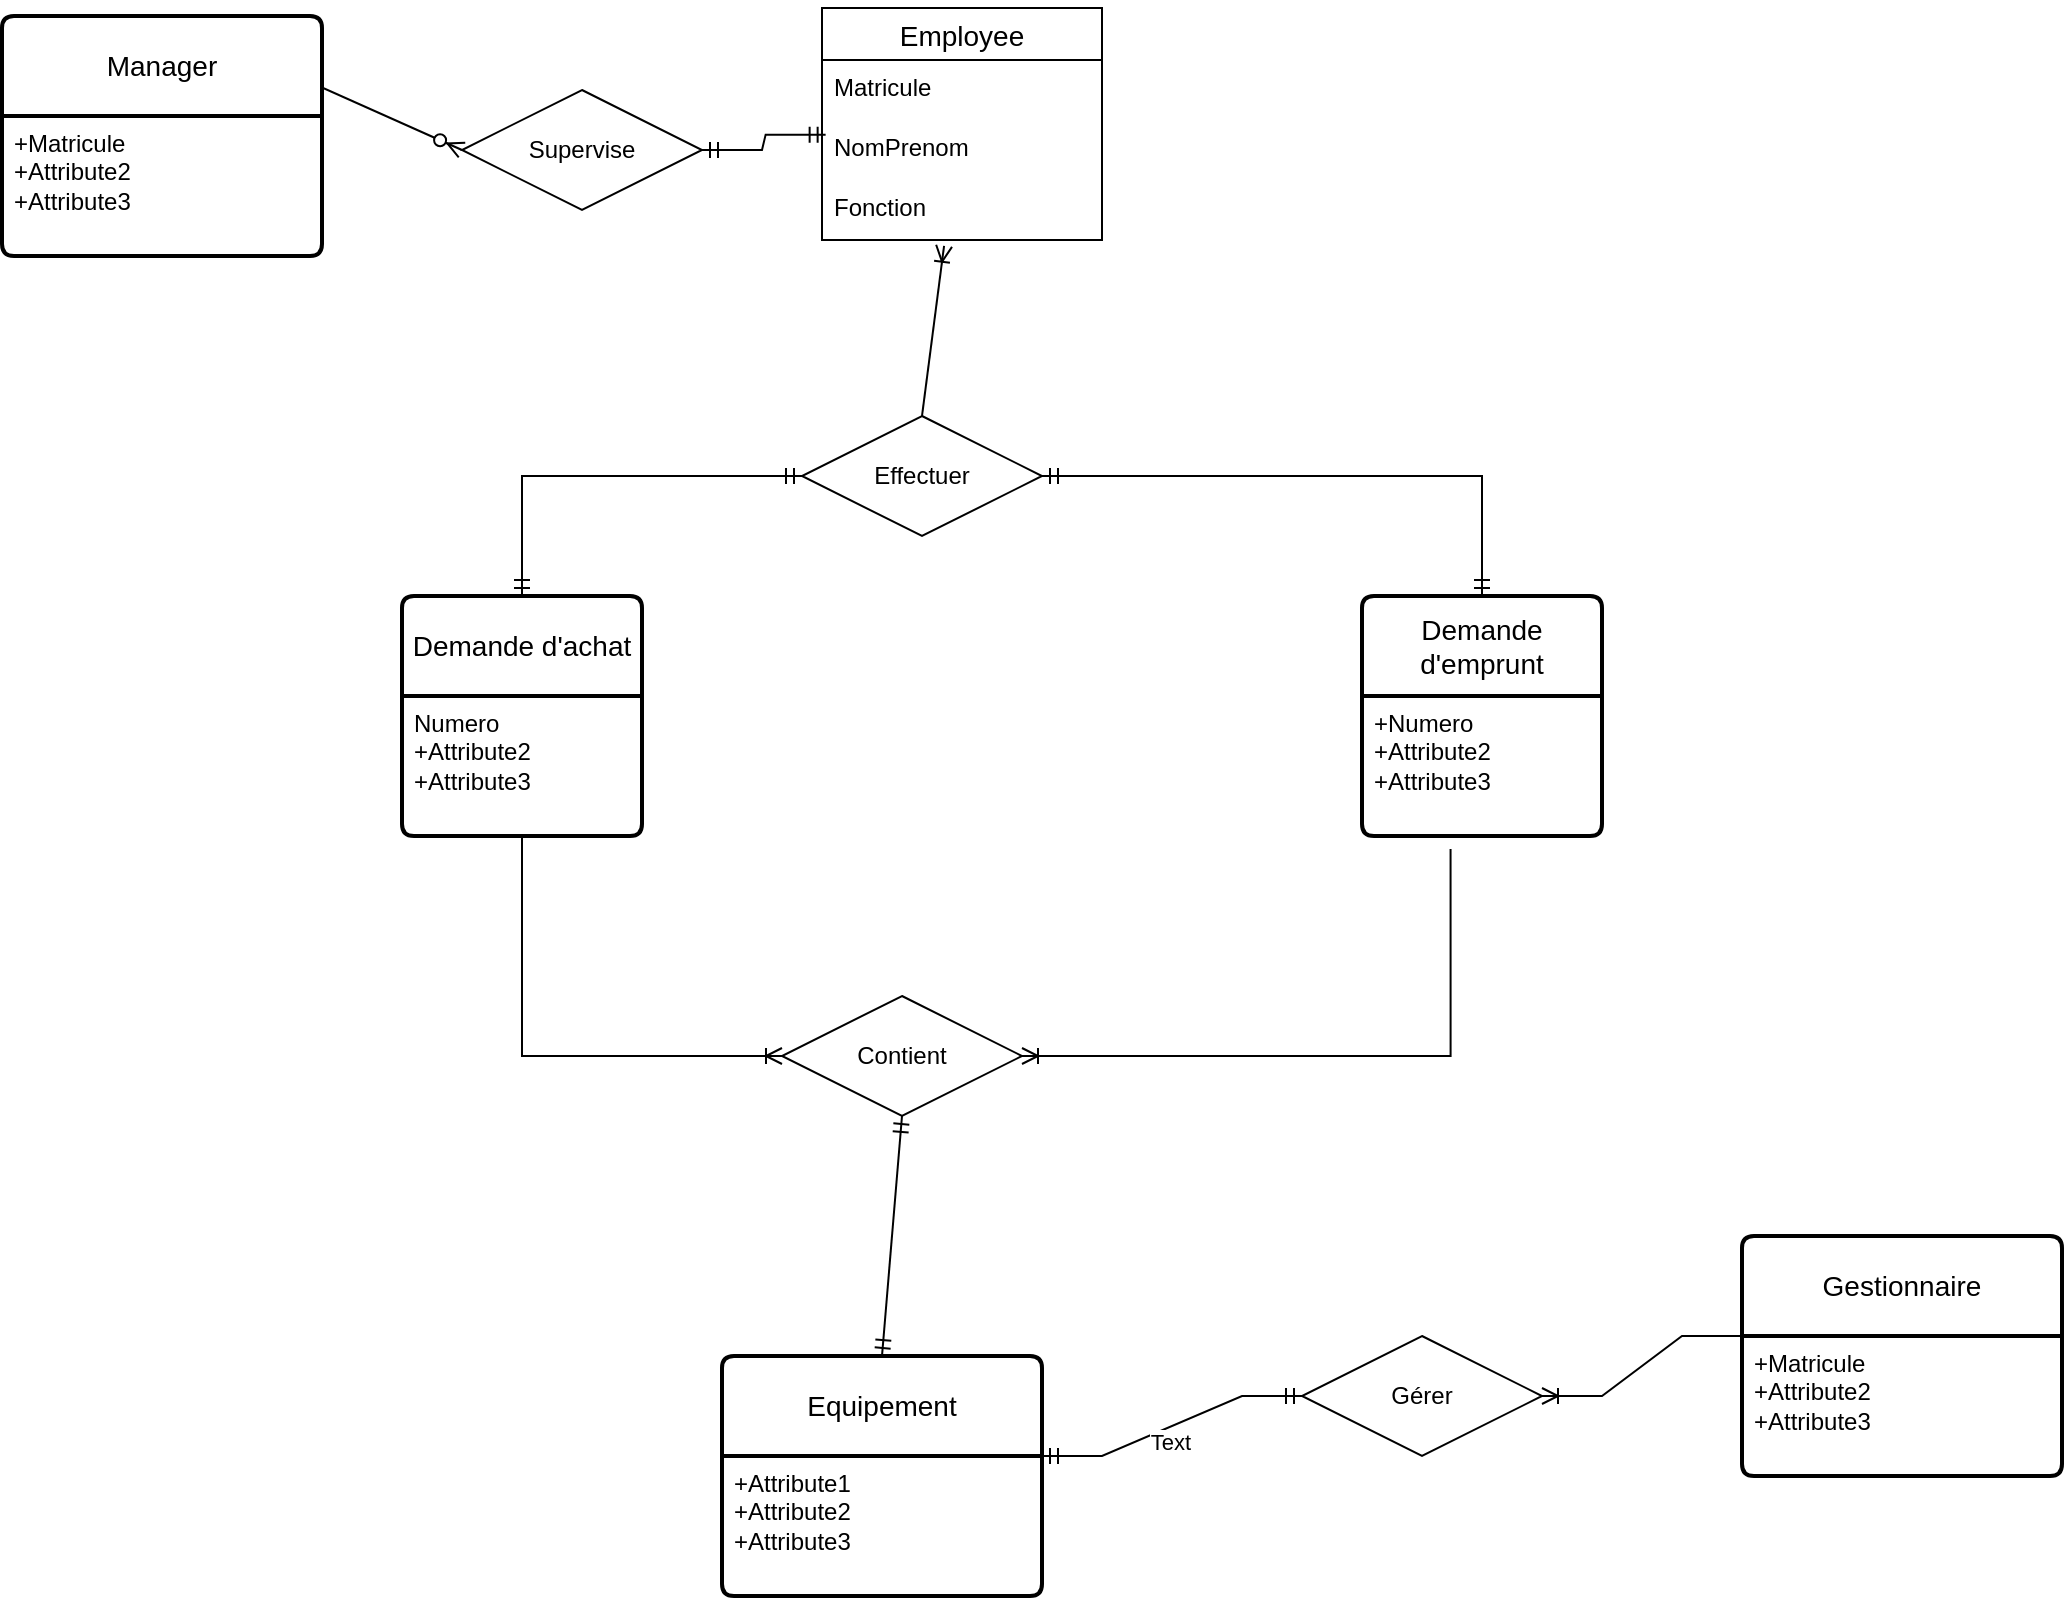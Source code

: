 <mxfile version="24.3.1" type="github">
  <diagram name="Page-1" id="dTwODdr_KU7sFRWjOcD7">
    <mxGraphModel dx="2121" dy="856" grid="1" gridSize="10" guides="1" tooltips="1" connect="1" arrows="1" fold="1" page="1" pageScale="1" pageWidth="850" pageHeight="1100" background="none" math="0" shadow="0">
      <root>
        <mxCell id="0" />
        <mxCell id="1" parent="0" />
        <mxCell id="AOzQW0LnqHQ_CL77eaXY-1" value="Supervise" style="shape=rhombus;perimeter=rhombusPerimeter;whiteSpace=wrap;html=1;align=center;" vertex="1" parent="1">
          <mxGeometry x="230" y="77" width="120" height="60" as="geometry" />
        </mxCell>
        <mxCell id="AOzQW0LnqHQ_CL77eaXY-2" value="" style="fontSize=12;html=1;endArrow=ERzeroToMany;endFill=1;rounded=0;exitX=0.5;exitY=0;exitDx=0;exitDy=0;entryX=0;entryY=0.5;entryDx=0;entryDy=0;" edge="1" parent="1" source="AOzQW0LnqHQ_CL77eaXY-31" target="AOzQW0LnqHQ_CL77eaXY-1">
          <mxGeometry width="100" height="100" relative="1" as="geometry">
            <mxPoint x="310" y="300" as="sourcePoint" />
            <mxPoint x="410" y="200" as="targetPoint" />
          </mxGeometry>
        </mxCell>
        <mxCell id="AOzQW0LnqHQ_CL77eaXY-3" value="Employee" style="swimlane;fontStyle=0;childLayout=stackLayout;horizontal=1;startSize=26;horizontalStack=0;resizeParent=1;resizeParentMax=0;resizeLast=0;collapsible=1;marginBottom=0;align=center;fontSize=14;" vertex="1" parent="1">
          <mxGeometry x="410" y="36" width="140" height="116" as="geometry" />
        </mxCell>
        <mxCell id="AOzQW0LnqHQ_CL77eaXY-4" value="Matricule" style="text;strokeColor=none;fillColor=none;spacingLeft=4;spacingRight=4;overflow=hidden;rotatable=0;points=[[0,0.5],[1,0.5]];portConstraint=eastwest;fontSize=12;whiteSpace=wrap;html=1;" vertex="1" parent="AOzQW0LnqHQ_CL77eaXY-3">
          <mxGeometry y="26" width="140" height="30" as="geometry" />
        </mxCell>
        <mxCell id="AOzQW0LnqHQ_CL77eaXY-5" value="NomPrenom" style="text;strokeColor=none;fillColor=none;spacingLeft=4;spacingRight=4;overflow=hidden;rotatable=0;points=[[0,0.5],[1,0.5]];portConstraint=eastwest;fontSize=12;whiteSpace=wrap;html=1;" vertex="1" parent="AOzQW0LnqHQ_CL77eaXY-3">
          <mxGeometry y="56" width="140" height="30" as="geometry" />
        </mxCell>
        <mxCell id="AOzQW0LnqHQ_CL77eaXY-6" value="Fonction" style="text;strokeColor=none;fillColor=none;spacingLeft=4;spacingRight=4;overflow=hidden;rotatable=0;points=[[0,0.5],[1,0.5]];portConstraint=eastwest;fontSize=12;whiteSpace=wrap;html=1;" vertex="1" parent="AOzQW0LnqHQ_CL77eaXY-3">
          <mxGeometry y="86" width="140" height="30" as="geometry" />
        </mxCell>
        <mxCell id="AOzQW0LnqHQ_CL77eaXY-7" value="" style="edgeStyle=entityRelationEdgeStyle;fontSize=12;html=1;endArrow=ERmandOne;startArrow=ERmandOne;rounded=0;entryX=0.013;entryY=0.244;entryDx=0;entryDy=0;entryPerimeter=0;" edge="1" parent="1" source="AOzQW0LnqHQ_CL77eaXY-1" target="AOzQW0LnqHQ_CL77eaXY-5">
          <mxGeometry width="100" height="100" relative="1" as="geometry">
            <mxPoint x="310" y="300" as="sourcePoint" />
            <mxPoint x="410" y="200" as="targetPoint" />
          </mxGeometry>
        </mxCell>
        <mxCell id="AOzQW0LnqHQ_CL77eaXY-9" value="Effectuer" style="shape=rhombus;perimeter=rhombusPerimeter;whiteSpace=wrap;html=1;align=center;" vertex="1" parent="1">
          <mxGeometry x="400" y="240" width="120" height="60" as="geometry" />
        </mxCell>
        <mxCell id="AOzQW0LnqHQ_CL77eaXY-10" value="Demande d&#39;emprunt" style="swimlane;childLayout=stackLayout;horizontal=1;startSize=50;horizontalStack=0;rounded=1;fontSize=14;fontStyle=0;strokeWidth=2;resizeParent=0;resizeLast=1;shadow=0;dashed=0;align=center;arcSize=4;whiteSpace=wrap;html=1;" vertex="1" parent="1">
          <mxGeometry x="680" y="330" width="120" height="120" as="geometry" />
        </mxCell>
        <mxCell id="AOzQW0LnqHQ_CL77eaXY-11" value="+Numero&lt;br&gt;+Attribute2&lt;br&gt;+Attribute3" style="align=left;strokeColor=none;fillColor=none;spacingLeft=4;fontSize=12;verticalAlign=top;resizable=0;rotatable=0;part=1;html=1;" vertex="1" parent="AOzQW0LnqHQ_CL77eaXY-10">
          <mxGeometry y="50" width="120" height="70" as="geometry" />
        </mxCell>
        <mxCell id="AOzQW0LnqHQ_CL77eaXY-12" value="Demande d&#39;achat" style="swimlane;childLayout=stackLayout;horizontal=1;startSize=50;horizontalStack=0;rounded=1;fontSize=14;fontStyle=0;strokeWidth=2;resizeParent=0;resizeLast=1;shadow=0;dashed=0;align=center;arcSize=4;whiteSpace=wrap;html=1;" vertex="1" parent="1">
          <mxGeometry x="200" y="330" width="120" height="120" as="geometry" />
        </mxCell>
        <mxCell id="AOzQW0LnqHQ_CL77eaXY-13" value="Numero&lt;div&gt;+Attribute2&lt;br&gt;+Attribute3&lt;/div&gt;" style="align=left;strokeColor=none;fillColor=none;spacingLeft=4;fontSize=12;verticalAlign=top;resizable=0;rotatable=0;part=1;html=1;" vertex="1" parent="AOzQW0LnqHQ_CL77eaXY-12">
          <mxGeometry y="50" width="120" height="70" as="geometry" />
        </mxCell>
        <mxCell id="AOzQW0LnqHQ_CL77eaXY-14" value="" style="fontSize=12;html=1;endArrow=ERoneToMany;rounded=0;exitX=0.5;exitY=0;exitDx=0;exitDy=0;entryX=0.436;entryY=1.097;entryDx=0;entryDy=0;entryPerimeter=0;" edge="1" parent="1" source="AOzQW0LnqHQ_CL77eaXY-9" target="AOzQW0LnqHQ_CL77eaXY-6">
          <mxGeometry width="100" height="100" relative="1" as="geometry">
            <mxPoint x="440" y="236" as="sourcePoint" />
            <mxPoint x="460" y="171" as="targetPoint" />
          </mxGeometry>
        </mxCell>
        <mxCell id="AOzQW0LnqHQ_CL77eaXY-15" value="" style="edgeStyle=orthogonalEdgeStyle;fontSize=12;html=1;endArrow=ERmandOne;startArrow=ERmandOne;rounded=0;exitX=1;exitY=0.5;exitDx=0;exitDy=0;entryX=0.5;entryY=0;entryDx=0;entryDy=0;" edge="1" parent="1" source="AOzQW0LnqHQ_CL77eaXY-9" target="AOzQW0LnqHQ_CL77eaXY-10">
          <mxGeometry width="100" height="100" relative="1" as="geometry">
            <mxPoint x="540" y="245.0" as="sourcePoint" />
            <mxPoint x="680" y="310" as="targetPoint" />
          </mxGeometry>
        </mxCell>
        <mxCell id="AOzQW0LnqHQ_CL77eaXY-16" value="" style="edgeStyle=orthogonalEdgeStyle;fontSize=12;html=1;endArrow=ERmandOne;startArrow=ERmandOne;rounded=0;entryX=0.5;entryY=0;entryDx=0;entryDy=0;exitX=0;exitY=0.5;exitDx=0;exitDy=0;" edge="1" parent="1" source="AOzQW0LnqHQ_CL77eaXY-9" target="AOzQW0LnqHQ_CL77eaXY-12">
          <mxGeometry width="100" height="100" relative="1" as="geometry">
            <mxPoint x="530" y="280" as="sourcePoint" />
            <mxPoint x="670" y="330" as="targetPoint" />
          </mxGeometry>
        </mxCell>
        <mxCell id="AOzQW0LnqHQ_CL77eaXY-17" value="Contient" style="shape=rhombus;perimeter=rhombusPerimeter;whiteSpace=wrap;html=1;align=center;" vertex="1" parent="1">
          <mxGeometry x="390" y="530" width="120" height="60" as="geometry" />
        </mxCell>
        <mxCell id="AOzQW0LnqHQ_CL77eaXY-18" value="" style="edgeStyle=orthogonalEdgeStyle;fontSize=12;html=1;endArrow=ERoneToMany;rounded=0;entryX=0;entryY=0.5;entryDx=0;entryDy=0;exitX=0.5;exitY=1;exitDx=0;exitDy=0;" edge="1" parent="1" source="AOzQW0LnqHQ_CL77eaXY-13" target="AOzQW0LnqHQ_CL77eaXY-17">
          <mxGeometry width="100" height="100" relative="1" as="geometry">
            <mxPoint x="200" y="500" as="sourcePoint" />
            <mxPoint x="530" y="630" as="targetPoint" />
          </mxGeometry>
        </mxCell>
        <mxCell id="AOzQW0LnqHQ_CL77eaXY-19" value="" style="edgeStyle=orthogonalEdgeStyle;fontSize=12;html=1;endArrow=ERoneToMany;rounded=0;exitX=0.369;exitY=1.093;exitDx=0;exitDy=0;entryX=1;entryY=0.5;entryDx=0;entryDy=0;exitPerimeter=0;" edge="1" parent="1" source="AOzQW0LnqHQ_CL77eaXY-11" target="AOzQW0LnqHQ_CL77eaXY-17">
          <mxGeometry width="100" height="100" relative="1" as="geometry">
            <mxPoint x="270" y="460" as="sourcePoint" />
            <mxPoint x="400" y="570" as="targetPoint" />
            <Array as="points">
              <mxPoint x="724" y="560" />
            </Array>
          </mxGeometry>
        </mxCell>
        <mxCell id="AOzQW0LnqHQ_CL77eaXY-21" value="" style="fontSize=12;html=1;endArrow=ERmandOne;startArrow=ERmandOne;rounded=0;exitX=0.5;exitY=0;exitDx=0;exitDy=0;entryX=0.5;entryY=1;entryDx=0;entryDy=0;" edge="1" parent="1" source="AOzQW0LnqHQ_CL77eaXY-29" target="AOzQW0LnqHQ_CL77eaXY-17">
          <mxGeometry width="100" height="100" relative="1" as="geometry">
            <mxPoint x="430" y="620" as="sourcePoint" />
            <mxPoint x="530" y="520" as="targetPoint" />
          </mxGeometry>
        </mxCell>
        <mxCell id="AOzQW0LnqHQ_CL77eaXY-22" value="Gérer" style="shape=rhombus;perimeter=rhombusPerimeter;whiteSpace=wrap;html=1;align=center;" vertex="1" parent="1">
          <mxGeometry x="650" y="700" width="120" height="60" as="geometry" />
        </mxCell>
        <mxCell id="AOzQW0LnqHQ_CL77eaXY-23" value="" style="edgeStyle=entityRelationEdgeStyle;fontSize=12;html=1;endArrow=ERmandOne;startArrow=ERmandOne;rounded=0;entryX=0;entryY=0.5;entryDx=0;entryDy=0;exitX=1;exitY=0;exitDx=0;exitDy=0;" edge="1" parent="1" source="AOzQW0LnqHQ_CL77eaXY-30" target="AOzQW0LnqHQ_CL77eaXY-22">
          <mxGeometry width="100" height="100" relative="1" as="geometry">
            <mxPoint x="430" y="200" as="sourcePoint" />
            <mxPoint x="530" y="100" as="targetPoint" />
          </mxGeometry>
        </mxCell>
        <mxCell id="AOzQW0LnqHQ_CL77eaXY-35" value="Text" style="edgeLabel;html=1;align=center;verticalAlign=middle;resizable=0;points=[];" vertex="1" connectable="0" parent="AOzQW0LnqHQ_CL77eaXY-23">
          <mxGeometry x="-0.076" y="-6" relative="1" as="geometry">
            <mxPoint x="1" as="offset" />
          </mxGeometry>
        </mxCell>
        <mxCell id="AOzQW0LnqHQ_CL77eaXY-24" value="Gestionnaire" style="swimlane;childLayout=stackLayout;horizontal=1;startSize=50;horizontalStack=0;rounded=1;fontSize=14;fontStyle=0;strokeWidth=2;resizeParent=0;resizeLast=1;shadow=0;dashed=0;align=center;arcSize=4;whiteSpace=wrap;html=1;" vertex="1" parent="1">
          <mxGeometry x="870" y="650" width="160" height="120" as="geometry" />
        </mxCell>
        <mxCell id="AOzQW0LnqHQ_CL77eaXY-25" value="+Matricule&lt;br&gt;+Attribute2&lt;br&gt;+Attribute3" style="align=left;strokeColor=none;fillColor=none;spacingLeft=4;fontSize=12;verticalAlign=top;resizable=0;rotatable=0;part=1;html=1;" vertex="1" parent="AOzQW0LnqHQ_CL77eaXY-24">
          <mxGeometry y="50" width="160" height="70" as="geometry" />
        </mxCell>
        <mxCell id="AOzQW0LnqHQ_CL77eaXY-26" value="" style="edgeStyle=entityRelationEdgeStyle;fontSize=12;html=1;endArrow=ERoneToMany;rounded=0;entryX=1;entryY=0.5;entryDx=0;entryDy=0;exitX=0;exitY=0;exitDx=0;exitDy=0;" edge="1" parent="1" source="AOzQW0LnqHQ_CL77eaXY-25" target="AOzQW0LnqHQ_CL77eaXY-22">
          <mxGeometry width="100" height="100" relative="1" as="geometry">
            <mxPoint x="430" y="410" as="sourcePoint" />
            <mxPoint x="530" y="310" as="targetPoint" />
          </mxGeometry>
        </mxCell>
        <mxCell id="AOzQW0LnqHQ_CL77eaXY-29" value="Equipement" style="swimlane;childLayout=stackLayout;horizontal=1;startSize=50;horizontalStack=0;rounded=1;fontSize=14;fontStyle=0;strokeWidth=2;resizeParent=0;resizeLast=1;shadow=0;dashed=0;align=center;arcSize=4;whiteSpace=wrap;html=1;" vertex="1" parent="1">
          <mxGeometry x="360" y="710" width="160" height="120" as="geometry" />
        </mxCell>
        <mxCell id="AOzQW0LnqHQ_CL77eaXY-30" value="+Attribute1&#xa;+Attribute2&#xa;+Attribute3" style="align=left;strokeColor=none;fillColor=none;spacingLeft=4;fontSize=12;verticalAlign=top;resizable=0;rotatable=0;part=1;html=1;" vertex="1" parent="AOzQW0LnqHQ_CL77eaXY-29">
          <mxGeometry y="50" width="160" height="70" as="geometry" />
        </mxCell>
        <mxCell id="AOzQW0LnqHQ_CL77eaXY-31" value="Manager" style="swimlane;childLayout=stackLayout;horizontal=1;startSize=50;horizontalStack=0;rounded=1;fontSize=14;fontStyle=0;strokeWidth=2;resizeParent=0;resizeLast=1;shadow=0;dashed=0;align=center;arcSize=4;whiteSpace=wrap;html=1;" vertex="1" parent="1">
          <mxGeometry y="40" width="160" height="120" as="geometry" />
        </mxCell>
        <mxCell id="AOzQW0LnqHQ_CL77eaXY-32" value="+Matricule&lt;br&gt;+Attribute2&lt;br&gt;+Attribute3" style="align=left;strokeColor=none;fillColor=none;spacingLeft=4;fontSize=12;verticalAlign=top;resizable=0;rotatable=0;part=1;html=1;" vertex="1" parent="AOzQW0LnqHQ_CL77eaXY-31">
          <mxGeometry y="50" width="160" height="70" as="geometry" />
        </mxCell>
      </root>
    </mxGraphModel>
  </diagram>
</mxfile>
